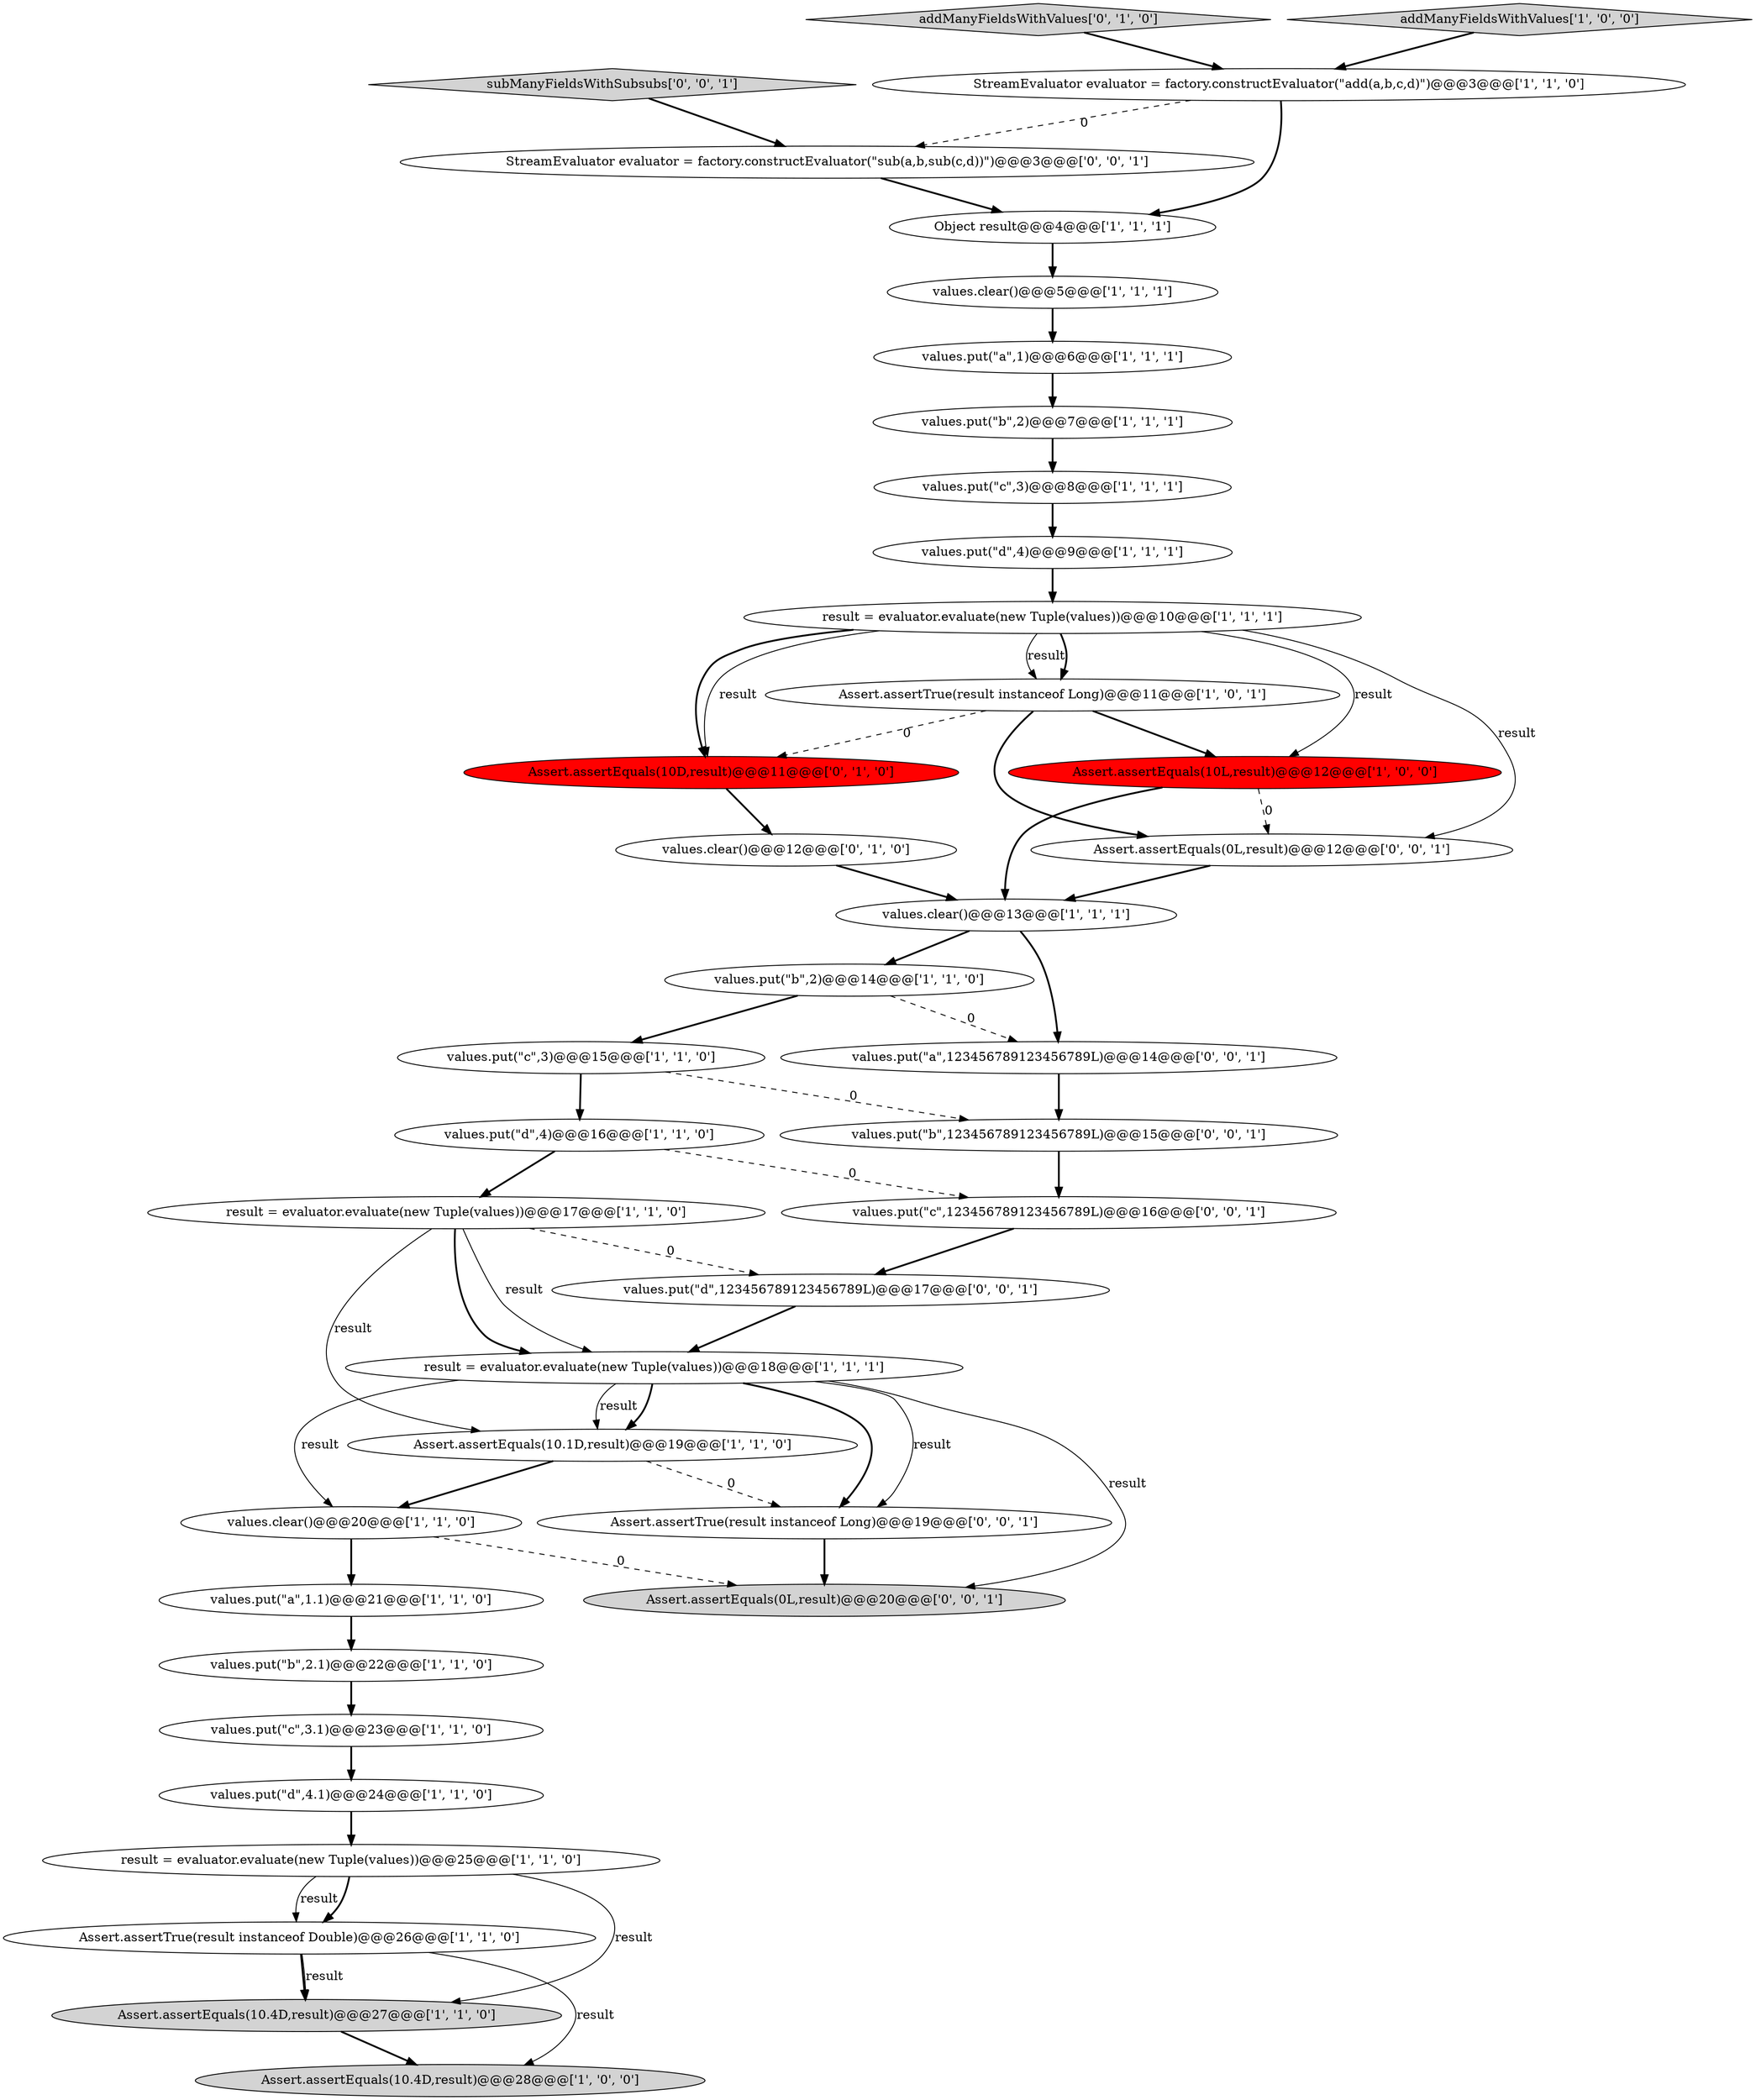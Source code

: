 digraph {
24 [style = filled, label = "Assert.assertEquals(10L,result)@@@12@@@['1', '0', '0']", fillcolor = red, shape = ellipse image = "AAA1AAABBB1BBB"];
29 [style = filled, label = "Assert.assertEquals(10D,result)@@@11@@@['0', '1', '0']", fillcolor = red, shape = ellipse image = "AAA1AAABBB2BBB"];
35 [style = filled, label = "Assert.assertEquals(0L,result)@@@12@@@['0', '0', '1']", fillcolor = white, shape = ellipse image = "AAA0AAABBB3BBB"];
38 [style = filled, label = "values.put(\"d\",123456789123456789L)@@@17@@@['0', '0', '1']", fillcolor = white, shape = ellipse image = "AAA0AAABBB3BBB"];
19 [style = filled, label = "values.put(\"d\",4)@@@9@@@['1', '1', '1']", fillcolor = white, shape = ellipse image = "AAA0AAABBB1BBB"];
27 [style = filled, label = "values.clear()@@@12@@@['0', '1', '0']", fillcolor = white, shape = ellipse image = "AAA0AAABBB2BBB"];
28 [style = filled, label = "addManyFieldsWithValues['0', '1', '0']", fillcolor = lightgray, shape = diamond image = "AAA0AAABBB2BBB"];
16 [style = filled, label = "Assert.assertEquals(10.1D,result)@@@19@@@['1', '1', '0']", fillcolor = white, shape = ellipse image = "AAA0AAABBB1BBB"];
13 [style = filled, label = "values.put(\"c\",3)@@@8@@@['1', '1', '1']", fillcolor = white, shape = ellipse image = "AAA0AAABBB1BBB"];
4 [style = filled, label = "Assert.assertEquals(10.4D,result)@@@28@@@['1', '0', '0']", fillcolor = lightgray, shape = ellipse image = "AAA0AAABBB1BBB"];
15 [style = filled, label = "result = evaluator.evaluate(new Tuple(values))@@@17@@@['1', '1', '0']", fillcolor = white, shape = ellipse image = "AAA0AAABBB1BBB"];
25 [style = filled, label = "values.put(\"d\",4)@@@16@@@['1', '1', '0']", fillcolor = white, shape = ellipse image = "AAA0AAABBB1BBB"];
36 [style = filled, label = "subManyFieldsWithSubsubs['0', '0', '1']", fillcolor = lightgray, shape = diamond image = "AAA0AAABBB3BBB"];
14 [style = filled, label = "Assert.assertEquals(10.4D,result)@@@27@@@['1', '1', '0']", fillcolor = lightgray, shape = ellipse image = "AAA0AAABBB1BBB"];
22 [style = filled, label = "values.put(\"c\",3.1)@@@23@@@['1', '1', '0']", fillcolor = white, shape = ellipse image = "AAA0AAABBB1BBB"];
21 [style = filled, label = "values.put(\"b\",2.1)@@@22@@@['1', '1', '0']", fillcolor = white, shape = ellipse image = "AAA0AAABBB1BBB"];
11 [style = filled, label = "values.put(\"d\",4.1)@@@24@@@['1', '1', '0']", fillcolor = white, shape = ellipse image = "AAA0AAABBB1BBB"];
23 [style = filled, label = "addManyFieldsWithValues['1', '0', '0']", fillcolor = lightgray, shape = diamond image = "AAA0AAABBB1BBB"];
8 [style = filled, label = "values.clear()@@@13@@@['1', '1', '1']", fillcolor = white, shape = ellipse image = "AAA0AAABBB1BBB"];
32 [style = filled, label = "Assert.assertEquals(0L,result)@@@20@@@['0', '0', '1']", fillcolor = lightgray, shape = ellipse image = "AAA0AAABBB3BBB"];
5 [style = filled, label = "values.put(\"a\",1)@@@6@@@['1', '1', '1']", fillcolor = white, shape = ellipse image = "AAA0AAABBB1BBB"];
20 [style = filled, label = "values.put(\"b\",2)@@@14@@@['1', '1', '0']", fillcolor = white, shape = ellipse image = "AAA0AAABBB1BBB"];
17 [style = filled, label = "Assert.assertTrue(result instanceof Double)@@@26@@@['1', '1', '0']", fillcolor = white, shape = ellipse image = "AAA0AAABBB1BBB"];
3 [style = filled, label = "result = evaluator.evaluate(new Tuple(values))@@@10@@@['1', '1', '1']", fillcolor = white, shape = ellipse image = "AAA0AAABBB1BBB"];
34 [style = filled, label = "Assert.assertTrue(result instanceof Long)@@@19@@@['0', '0', '1']", fillcolor = white, shape = ellipse image = "AAA0AAABBB3BBB"];
6 [style = filled, label = "values.put(\"a\",1.1)@@@21@@@['1', '1', '0']", fillcolor = white, shape = ellipse image = "AAA0AAABBB1BBB"];
12 [style = filled, label = "result = evaluator.evaluate(new Tuple(values))@@@18@@@['1', '1', '1']", fillcolor = white, shape = ellipse image = "AAA0AAABBB1BBB"];
31 [style = filled, label = "values.put(\"a\",123456789123456789L)@@@14@@@['0', '0', '1']", fillcolor = white, shape = ellipse image = "AAA0AAABBB3BBB"];
26 [style = filled, label = "values.put(\"b\",2)@@@7@@@['1', '1', '1']", fillcolor = white, shape = ellipse image = "AAA0AAABBB1BBB"];
18 [style = filled, label = "values.put(\"c\",3)@@@15@@@['1', '1', '0']", fillcolor = white, shape = ellipse image = "AAA0AAABBB1BBB"];
0 [style = filled, label = "values.clear()@@@5@@@['1', '1', '1']", fillcolor = white, shape = ellipse image = "AAA0AAABBB1BBB"];
37 [style = filled, label = "values.put(\"b\",123456789123456789L)@@@15@@@['0', '0', '1']", fillcolor = white, shape = ellipse image = "AAA0AAABBB3BBB"];
7 [style = filled, label = "Assert.assertTrue(result instanceof Long)@@@11@@@['1', '0', '1']", fillcolor = white, shape = ellipse image = "AAA0AAABBB1BBB"];
1 [style = filled, label = "values.clear()@@@20@@@['1', '1', '0']", fillcolor = white, shape = ellipse image = "AAA0AAABBB1BBB"];
2 [style = filled, label = "Object result@@@4@@@['1', '1', '1']", fillcolor = white, shape = ellipse image = "AAA0AAABBB1BBB"];
10 [style = filled, label = "result = evaluator.evaluate(new Tuple(values))@@@25@@@['1', '1', '0']", fillcolor = white, shape = ellipse image = "AAA0AAABBB1BBB"];
9 [style = filled, label = "StreamEvaluator evaluator = factory.constructEvaluator(\"add(a,b,c,d)\")@@@3@@@['1', '1', '0']", fillcolor = white, shape = ellipse image = "AAA0AAABBB1BBB"];
33 [style = filled, label = "StreamEvaluator evaluator = factory.constructEvaluator(\"sub(a,b,sub(c,d))\")@@@3@@@['0', '0', '1']", fillcolor = white, shape = ellipse image = "AAA0AAABBB3BBB"];
30 [style = filled, label = "values.put(\"c\",123456789123456789L)@@@16@@@['0', '0', '1']", fillcolor = white, shape = ellipse image = "AAA0AAABBB3BBB"];
31->37 [style = bold, label=""];
30->38 [style = bold, label=""];
12->34 [style = solid, label="result"];
8->31 [style = bold, label=""];
10->17 [style = solid, label="result"];
9->2 [style = bold, label=""];
6->21 [style = bold, label=""];
37->30 [style = bold, label=""];
3->7 [style = solid, label="result"];
20->31 [style = dashed, label="0"];
33->2 [style = bold, label=""];
7->35 [style = bold, label=""];
5->26 [style = bold, label=""];
38->12 [style = bold, label=""];
28->9 [style = bold, label=""];
12->34 [style = bold, label=""];
10->17 [style = bold, label=""];
12->16 [style = bold, label=""];
1->32 [style = dashed, label="0"];
36->33 [style = bold, label=""];
26->13 [style = bold, label=""];
9->33 [style = dashed, label="0"];
15->38 [style = dashed, label="0"];
20->18 [style = bold, label=""];
16->34 [style = dashed, label="0"];
29->27 [style = bold, label=""];
7->24 [style = bold, label=""];
13->19 [style = bold, label=""];
2->0 [style = bold, label=""];
1->6 [style = bold, label=""];
12->16 [style = solid, label="result"];
8->20 [style = bold, label=""];
17->14 [style = solid, label="result"];
3->7 [style = bold, label=""];
16->1 [style = bold, label=""];
21->22 [style = bold, label=""];
11->10 [style = bold, label=""];
17->14 [style = bold, label=""];
3->24 [style = solid, label="result"];
10->14 [style = solid, label="result"];
25->30 [style = dashed, label="0"];
24->35 [style = dashed, label="0"];
35->8 [style = bold, label=""];
18->25 [style = bold, label=""];
12->1 [style = solid, label="result"];
25->15 [style = bold, label=""];
3->35 [style = solid, label="result"];
17->4 [style = solid, label="result"];
12->32 [style = solid, label="result"];
18->37 [style = dashed, label="0"];
34->32 [style = bold, label=""];
7->29 [style = dashed, label="0"];
15->12 [style = bold, label=""];
24->8 [style = bold, label=""];
23->9 [style = bold, label=""];
3->29 [style = solid, label="result"];
19->3 [style = bold, label=""];
27->8 [style = bold, label=""];
22->11 [style = bold, label=""];
3->29 [style = bold, label=""];
15->12 [style = solid, label="result"];
15->16 [style = solid, label="result"];
0->5 [style = bold, label=""];
14->4 [style = bold, label=""];
}
